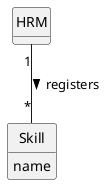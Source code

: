 @startuml
skinparam monochrome true
skinparam packageStyle rectangle
skinparam shadowing false

skinparam classAttributeIconSize 0

hide circle
hide methods

'title Domain Model

'class Platform {
'  -description
'}

class HRM {
}

class Skill {
    name
}

HRM "1" -- "*" Skill : registers >

@enduml